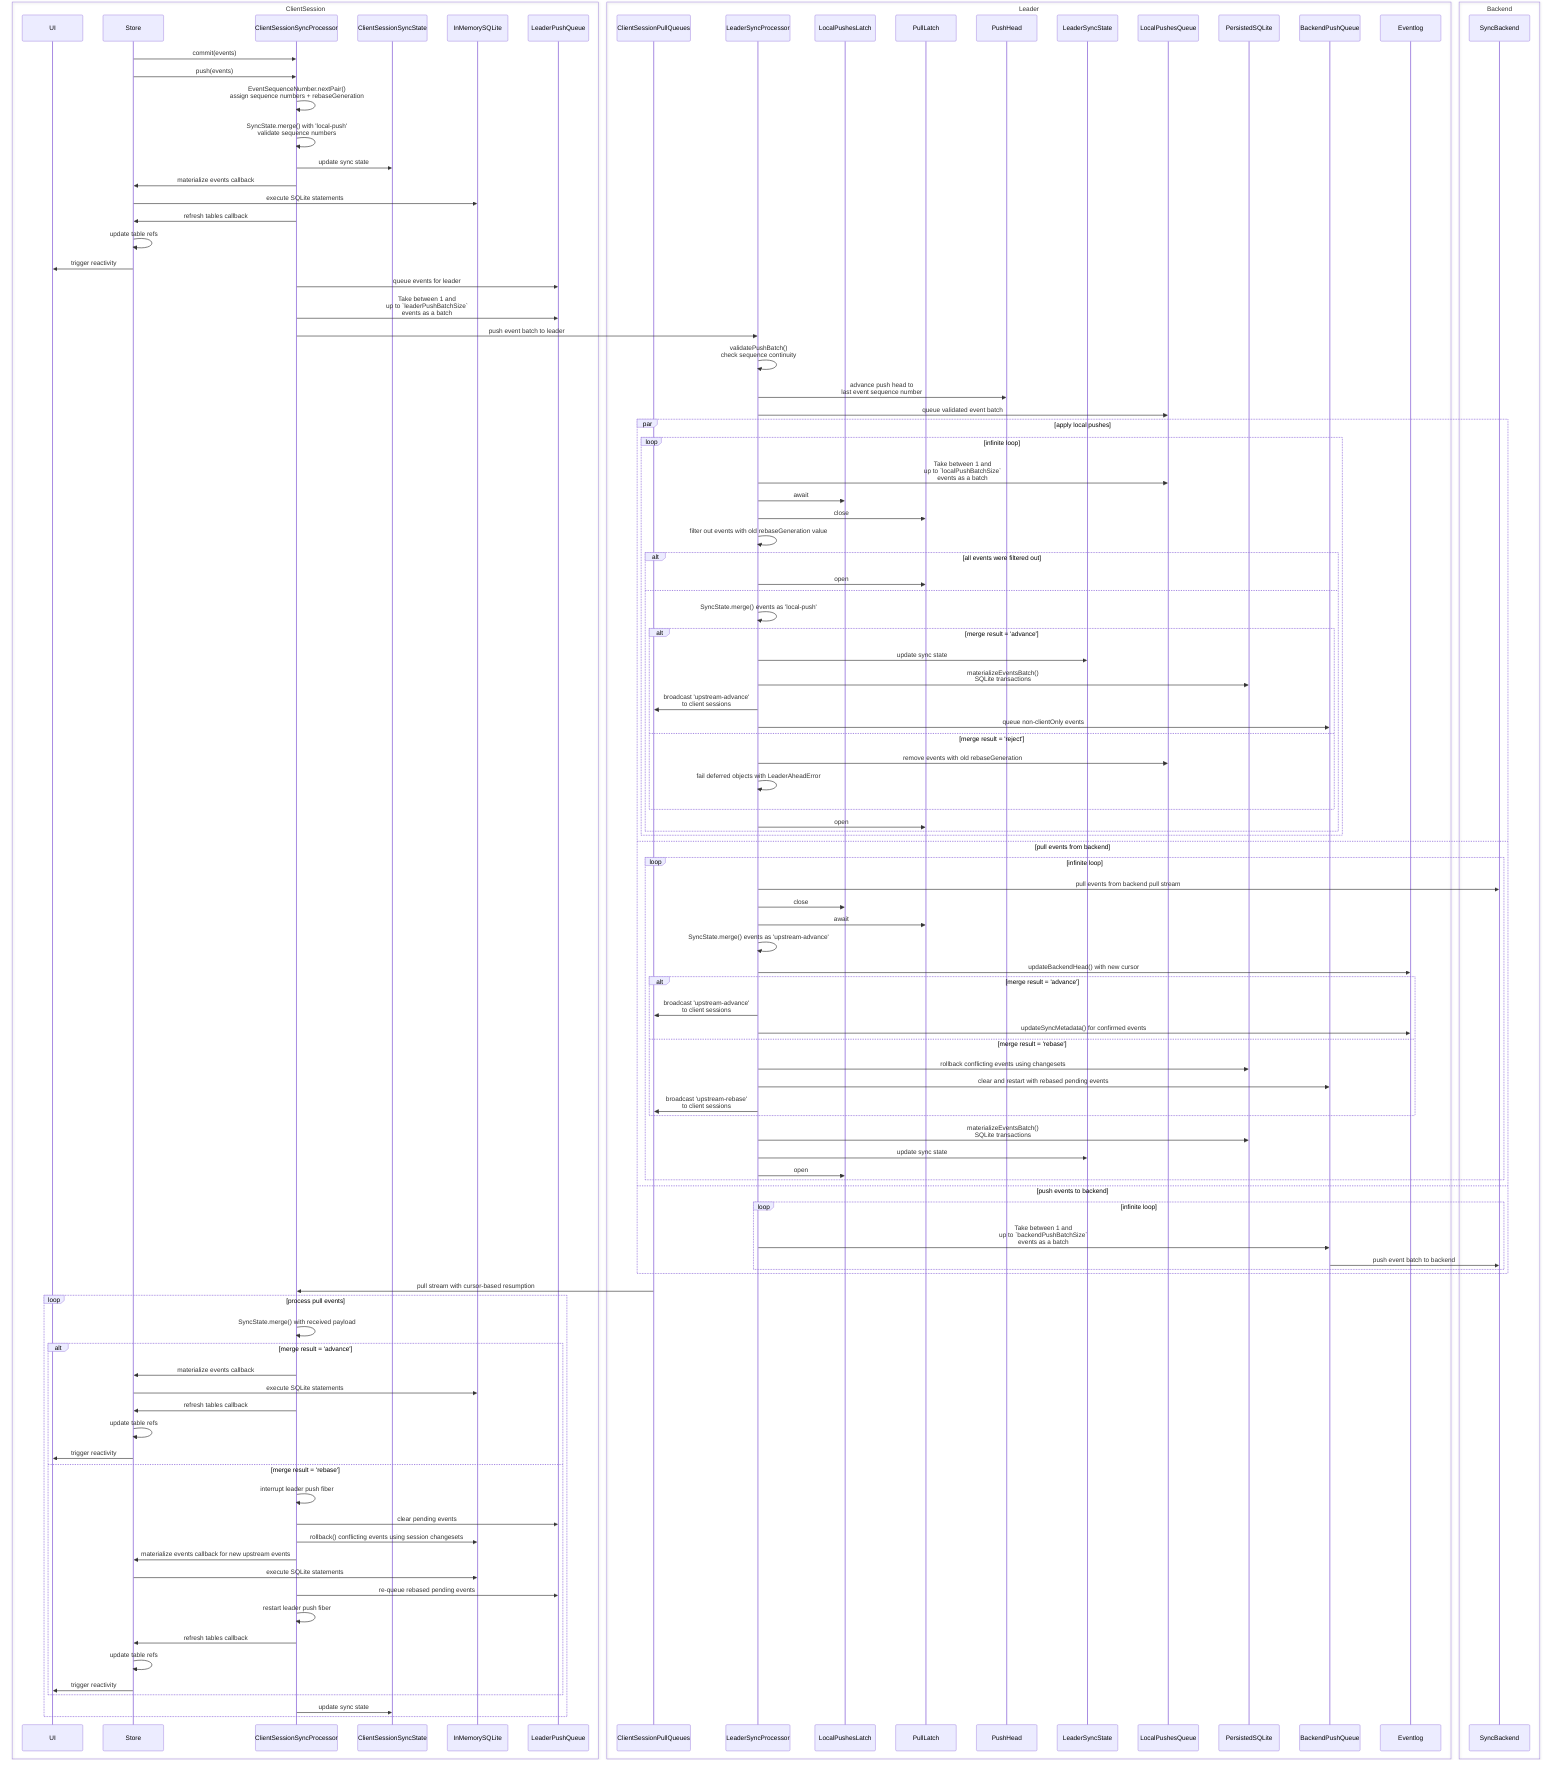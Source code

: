 sequenceDiagram
    box ClientSession
        participant UI
        participant Store
        participant CSSP as ClientSessionSyncProcessor
        participant ClientSessionSyncState
        participant InMemorySQLite
        participant LeaderPushQueue
    end
    box Leader
        participant ClientSessionPullQueues
        participant LSP as LeaderSyncProcessor
        participant LocalPushesLatch
        participant PullLatch
        participant PushHead
        participant LeaderSyncState
        participant LocalPushesQueue
        participant PersistedSQLite
        participant BackendPushQueue
        participant Eventlog
    end
    box Backend
        participant SyncBackend
    end

    Store->>CSSP: commit(events)
    Store->>CSSP: push(events)
    CSSP->>CSSP: EventSequenceNumber.nextPair()<br/>assign sequence numbers + rebaseGeneration
    CSSP->>CSSP: SyncState.merge() with 'local-push'<br/>validate sequence numbers
    CSSP->>ClientSessionSyncState: update sync state
    CSSP->>Store: materialize events callback
    Store->>InMemorySQLite: execute SQLite statements
    CSSP->>Store: refresh tables callback
    Store->>Store: update table refs
    Store->>UI: trigger reactivity
    CSSP->>LeaderPushQueue: queue events for leader
    CSSP->>LeaderPushQueue: Take between 1 and <br/>up to `leaderPushBatchSize`<br/>events as a batch
    CSSP->>LSP: push event batch to leader

    LSP->>LSP: validatePushBatch()<br/>check sequence continuity
    LSP->>PushHead: advance push head to<br/>last event sequence number
    LSP->>LocalPushesQueue: queue validated event batch

    par apply local pushes
        loop infinite loop
            LSP->>LocalPushesQueue: Take between 1 and <br/>up to `localPushBatchSize`<br/>events as a batch
            LSP->>LocalPushesLatch: await
            LSP->>PullLatch: close
            LSP->>LSP: filter out events with old rebaseGeneration value
            alt all events were filtered out
                LSP->>PullLatch: open
            else
                LSP->>LSP: SyncState.merge() events as 'local-push'
                alt merge result = 'advance'
                    LSP->>LeaderSyncState: update sync state
                    LSP->>PersistedSQLite: materializeEventsBatch()<br/>SQLite transactions
                    LSP->>ClientSessionPullQueues: broadcast 'upstream-advance'<br/>to client sessions
                    LSP->>BackendPushQueue: queue non-clientOnly events
                else merge result = 'reject'
                    LSP->>LocalPushesQueue: remove events with old rebaseGeneration
                    LSP->>LSP: fail deferred objects with LeaderAheadError
                end
                LSP->>PullLatch: open
            end
        end
    and pull events from backend
        loop infinite loop
            LSP->>SyncBackend: pull events from backend pull stream
            LSP->>LocalPushesLatch: close
            LSP->>PullLatch: await
            LSP->>LSP: SyncState.merge() events as 'upstream-advance'
            LSP->>Eventlog: updateBackendHead() with new cursor
            alt merge result = 'advance'
                LSP->>ClientSessionPullQueues: broadcast 'upstream-advance'<br>to client sessions
                LSP->>Eventlog: updateSyncMetadata() for confirmed events
            else merge result = 'rebase'
                LSP->>PersistedSQLite: rollback conflicting events using changesets
                LSP->>BackendPushQueue: clear and restart with rebased pending events
                LSP->>ClientSessionPullQueues: broadcast 'upstream-rebase'<br>to client sessions
            end
            LSP->>PersistedSQLite: materializeEventsBatch()<br/>SQLite transactions
            LSP->>LeaderSyncState: update sync state
            LSP->>LocalPushesLatch: open
        end
    and push events to backend
        loop infinite loop
            LSP->> BackendPushQueue: Take between 1 and <br/>up to `backendPushBatchSize`<br/>events as a batch
            BackendPushQueue->>SyncBackend: push event batch to backend
        end
    end

    ClientSessionPullQueues->>CSSP: pull stream with cursor-based resumption
    loop process pull events
        CSSP->>CSSP: SyncState.merge() with received payload
        alt merge result = 'advance'
            CSSP->>Store: materialize events callback
            Store->>InMemorySQLite: execute SQLite statements
            CSSP->>Store: refresh tables callback
            Store->>Store: update table refs
            Store->>UI: trigger reactivity
        else merge result = 'rebase'
            CSSP->>CSSP: interrupt leader push fiber
            CSSP->>LeaderPushQueue: clear pending events
            CSSP->>InMemorySQLite: rollback() conflicting events using session changesets
            CSSP->>Store: materialize events callback for new upstream events
            Store->>InMemorySQLite: execute SQLite statements
            CSSP->>LeaderPushQueue: re-queue rebased pending events
            CSSP->>CSSP: restart leader push fiber
            CSSP->>Store: refresh tables callback
            Store->>Store: update table refs
            Store->>UI: trigger reactivity
        end
        CSSP->>ClientSessionSyncState: update sync state
    end